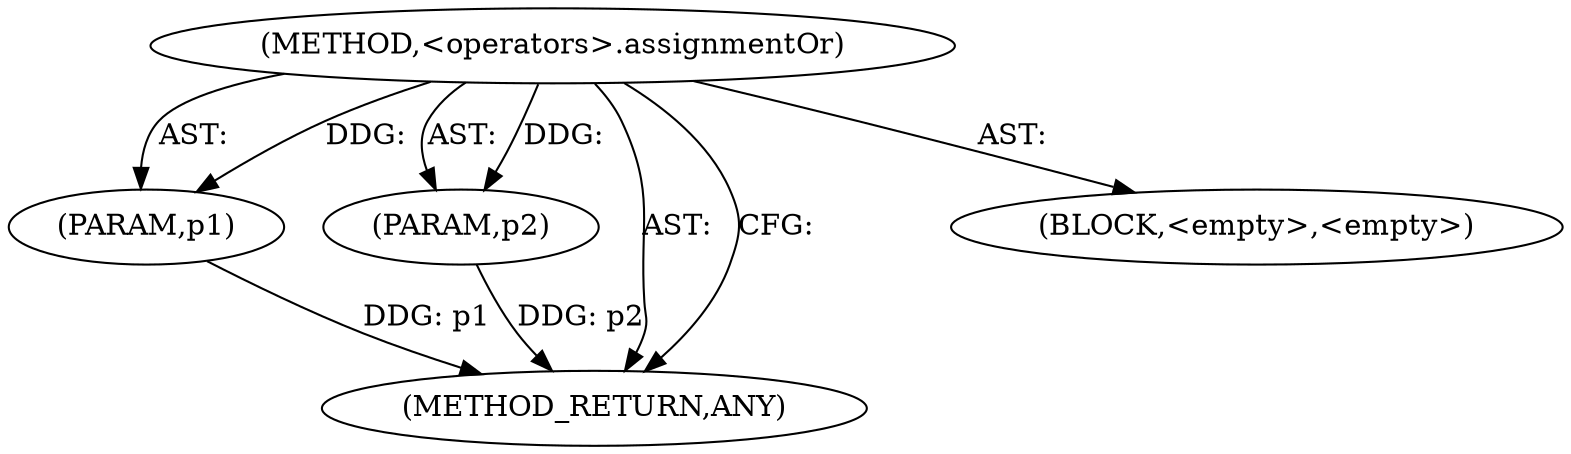 digraph "&lt;operators&gt;.assignmentOr" {  
"99894" [label = <(METHOD,&lt;operators&gt;.assignmentOr)> ]
"99895" [label = <(PARAM,p1)> ]
"99896" [label = <(PARAM,p2)> ]
"99897" [label = <(METHOD_RETURN,ANY)> ]
"99898" [label = <(BLOCK,&lt;empty&gt;,&lt;empty&gt;)> ]
  "99894" -> "99897"  [ label = "AST: "] 
  "99894" -> "99895"  [ label = "AST: "] 
  "99894" -> "99898"  [ label = "AST: "] 
  "99894" -> "99896"  [ label = "AST: "] 
  "99894" -> "99897"  [ label = "CFG: "] 
  "99895" -> "99897"  [ label = "DDG: p1"] 
  "99896" -> "99897"  [ label = "DDG: p2"] 
  "99894" -> "99895"  [ label = "DDG: "] 
  "99894" -> "99896"  [ label = "DDG: "] 
}
